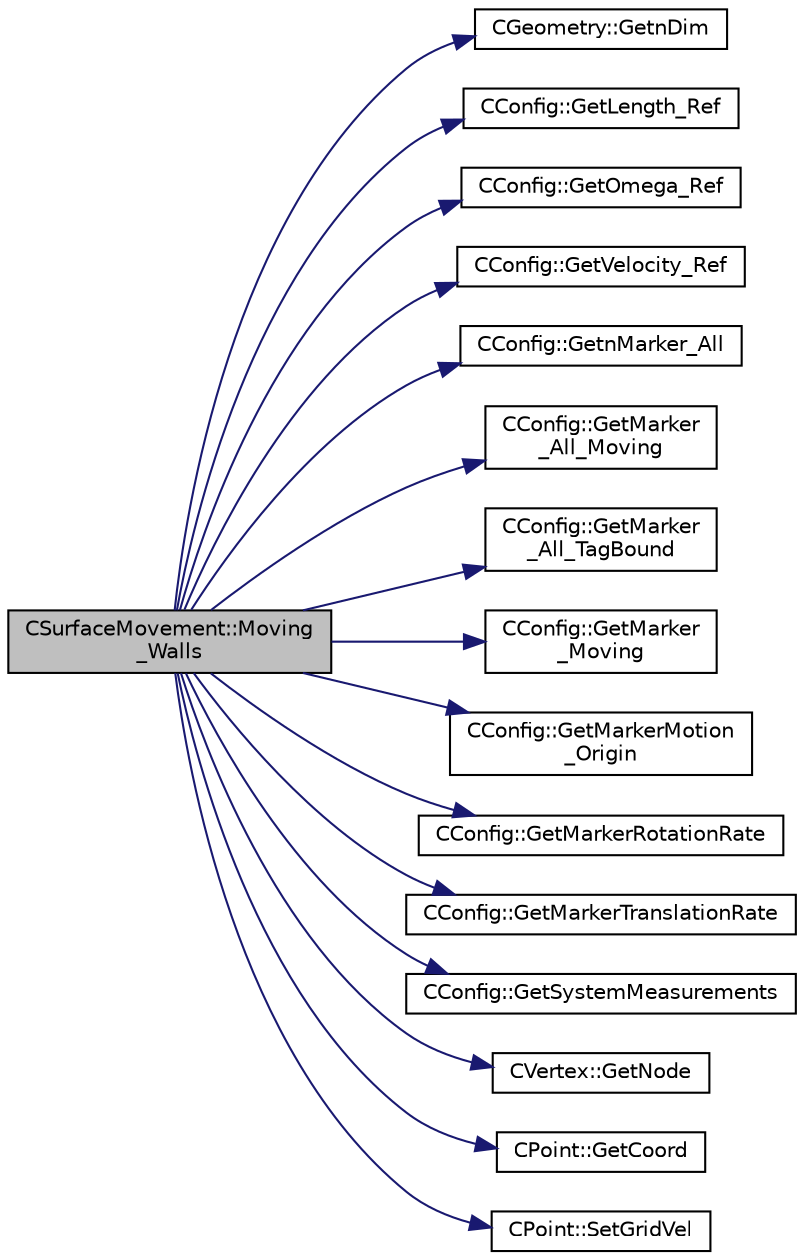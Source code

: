 digraph "CSurfaceMovement::Moving_Walls"
{
  edge [fontname="Helvetica",fontsize="10",labelfontname="Helvetica",labelfontsize="10"];
  node [fontname="Helvetica",fontsize="10",shape=record];
  rankdir="LR";
  Node203 [label="CSurfaceMovement::Moving\l_Walls",height=0.2,width=0.4,color="black", fillcolor="grey75", style="filled", fontcolor="black"];
  Node203 -> Node204 [color="midnightblue",fontsize="10",style="solid",fontname="Helvetica"];
  Node204 [label="CGeometry::GetnDim",height=0.2,width=0.4,color="black", fillcolor="white", style="filled",URL="$class_c_geometry.html#a2af01006c0c4f74ba089582f1a3587fe",tooltip="Get number of coordinates. "];
  Node203 -> Node205 [color="midnightblue",fontsize="10",style="solid",fontname="Helvetica"];
  Node205 [label="CConfig::GetLength_Ref",height=0.2,width=0.4,color="black", fillcolor="white", style="filled",URL="$class_c_config.html#ac423a5dfbbebbed75a74071dfd7d82d3",tooltip="Get the value of the reference length for non-dimensionalization. This value should always be 1 inter..."];
  Node203 -> Node206 [color="midnightblue",fontsize="10",style="solid",fontname="Helvetica"];
  Node206 [label="CConfig::GetOmega_Ref",height=0.2,width=0.4,color="black", fillcolor="white", style="filled",URL="$class_c_config.html#a75bb1f8aa4d15be6690dd6cc5ab581a7",tooltip="Get the value of the reference angular velocity for non-dimensionalization. "];
  Node203 -> Node207 [color="midnightblue",fontsize="10",style="solid",fontname="Helvetica"];
  Node207 [label="CConfig::GetVelocity_Ref",height=0.2,width=0.4,color="black", fillcolor="white", style="filled",URL="$class_c_config.html#a8f2c6f68c1e3756237596a7274e713f4",tooltip="Get the value of the reference velocity for non-dimensionalization. "];
  Node203 -> Node208 [color="midnightblue",fontsize="10",style="solid",fontname="Helvetica"];
  Node208 [label="CConfig::GetnMarker_All",height=0.2,width=0.4,color="black", fillcolor="white", style="filled",URL="$class_c_config.html#a300c4884edfc0c2acf395036439004f4",tooltip="Get the total number of boundary markers including send/receive domains. "];
  Node203 -> Node209 [color="midnightblue",fontsize="10",style="solid",fontname="Helvetica"];
  Node209 [label="CConfig::GetMarker\l_All_Moving",height=0.2,width=0.4,color="black", fillcolor="white", style="filled",URL="$class_c_config.html#af9ca2570009f45c1504444027f70a1ad",tooltip="Get the motion information for a marker val_marker. "];
  Node203 -> Node210 [color="midnightblue",fontsize="10",style="solid",fontname="Helvetica"];
  Node210 [label="CConfig::GetMarker\l_All_TagBound",height=0.2,width=0.4,color="black", fillcolor="white", style="filled",URL="$class_c_config.html#a967e969a3beb24bb6e57d7036af003be",tooltip="Get the index of the surface defined in the geometry file. "];
  Node203 -> Node211 [color="midnightblue",fontsize="10",style="solid",fontname="Helvetica"];
  Node211 [label="CConfig::GetMarker\l_Moving",height=0.2,width=0.4,color="black", fillcolor="white", style="filled",URL="$class_c_config.html#a9634b3e11299d429e65b3058cf55dcd4",tooltip="Get the internal index for a moving boundary val_marker. "];
  Node203 -> Node212 [color="midnightblue",fontsize="10",style="solid",fontname="Helvetica"];
  Node212 [label="CConfig::GetMarkerMotion\l_Origin",height=0.2,width=0.4,color="black", fillcolor="white", style="filled",URL="$class_c_config.html#aacf2adbf77780570575821b387e2824a",tooltip="Get the mesh motion origin. "];
  Node203 -> Node213 [color="midnightblue",fontsize="10",style="solid",fontname="Helvetica"];
  Node213 [label="CConfig::GetMarkerRotationRate",height=0.2,width=0.4,color="black", fillcolor="white", style="filled",URL="$class_c_config.html#a144ad79a1d34358002a930b3ccb7da6a",tooltip="Get the rotation rate of the marker. "];
  Node203 -> Node214 [color="midnightblue",fontsize="10",style="solid",fontname="Helvetica"];
  Node214 [label="CConfig::GetMarkerTranslationRate",height=0.2,width=0.4,color="black", fillcolor="white", style="filled",URL="$class_c_config.html#a18a427543da58fa6bbdfa23ba140cc6f",tooltip="Get the translational velocity of the marker. "];
  Node203 -> Node215 [color="midnightblue",fontsize="10",style="solid",fontname="Helvetica"];
  Node215 [label="CConfig::GetSystemMeasurements",height=0.2,width=0.4,color="black", fillcolor="white", style="filled",URL="$class_c_config.html#afbc5c2467fd51eafa6e05e5bda7d3d3e",tooltip="Governing equations of the flow (it can be different from the run time equation). ..."];
  Node203 -> Node216 [color="midnightblue",fontsize="10",style="solid",fontname="Helvetica"];
  Node216 [label="CVertex::GetNode",height=0.2,width=0.4,color="black", fillcolor="white", style="filled",URL="$class_c_vertex.html#a95c513bf927464157ed96b6c79779a1f",tooltip="Get the node of the vertex. "];
  Node203 -> Node217 [color="midnightblue",fontsize="10",style="solid",fontname="Helvetica"];
  Node217 [label="CPoint::GetCoord",height=0.2,width=0.4,color="black", fillcolor="white", style="filled",URL="$class_c_point.html#a95fe081d22e96e190cb3edcbf0d6525f",tooltip="Get the coordinates dor the control volume. "];
  Node203 -> Node218 [color="midnightblue",fontsize="10",style="solid",fontname="Helvetica"];
  Node218 [label="CPoint::SetGridVel",height=0.2,width=0.4,color="black", fillcolor="white", style="filled",URL="$class_c_point.html#a01131de373dba211a7093ecc44238e1e",tooltip="Set the value of the grid velocity at the point. "];
}
